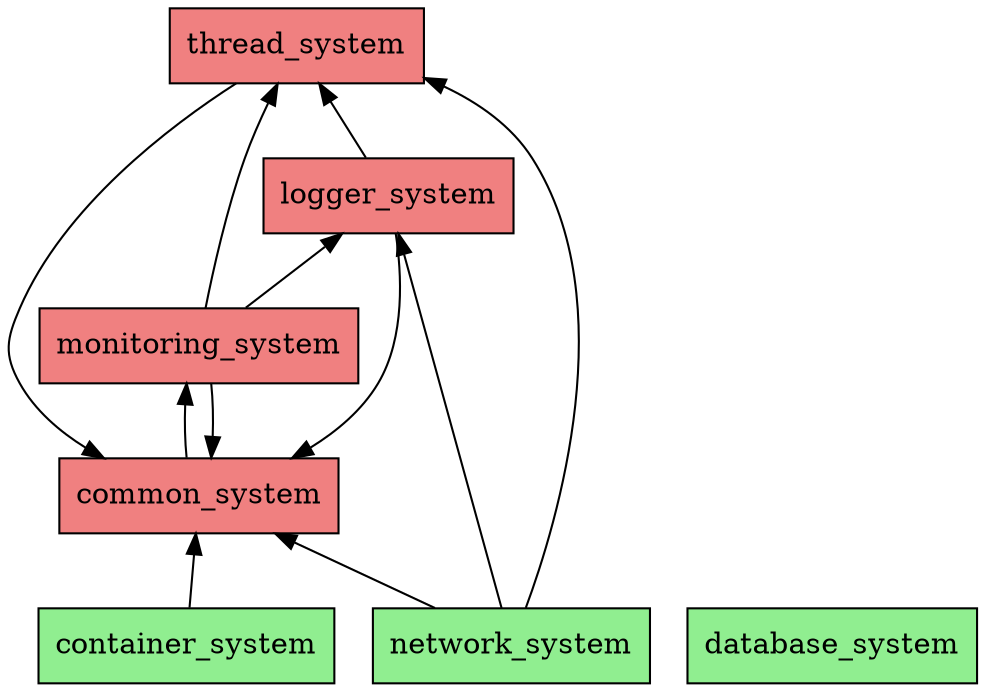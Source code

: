 digraph DependencyGraph {
    rankdir=BT;  // Bottom to Top
    node [shape=box, style=filled];
    
    "container_system" [fillcolor=lightgreen];
    "database_system" [fillcolor=lightgreen];
    "network_system" [fillcolor=lightgreen];
    "common_system" [fillcolor=lightcoral];
    "thread_system" [fillcolor=lightcoral];
    "logger_system" [fillcolor=lightcoral];
    "monitoring_system" [fillcolor=lightcoral];
    
    "common_system" -> "monitoring_system";
    "container_system" -> "common_system";
    "logger_system" -> "common_system";
    "logger_system" -> "thread_system";
    "monitoring_system" -> "common_system";
    "monitoring_system" -> "logger_system";
    "monitoring_system" -> "thread_system";
    "network_system" -> "common_system";
    "network_system" -> "logger_system";
    "network_system" -> "thread_system";
    "thread_system" -> "common_system";
}